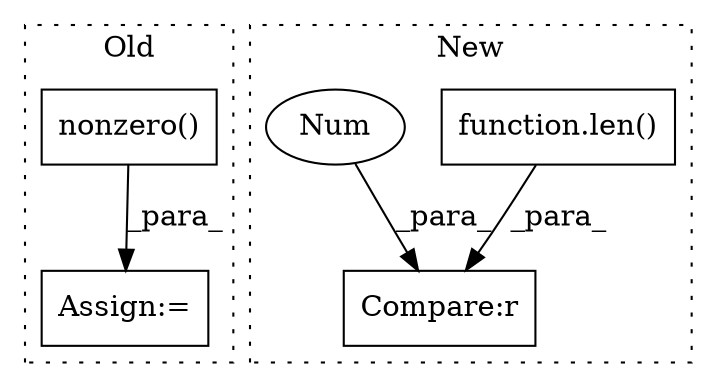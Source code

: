 digraph G {
subgraph cluster0 {
1 [label="nonzero()" a="75" s="52207,52247" l="14,17" shape="box"];
5 [label="Assign:=" a="68" s="52204" l="3" shape="box"];
label = "Old";
style="dotted";
}
subgraph cluster1 {
2 [label="function.len()" a="75" s="49852,49869" l="4,1" shape="box"];
3 [label="Compare:r" a="40" s="49852" l="23" shape="box"];
4 [label="Num" a="76" s="49874" l="1" shape="ellipse"];
label = "New";
style="dotted";
}
1 -> 5 [label="_para_"];
2 -> 3 [label="_para_"];
4 -> 3 [label="_para_"];
}